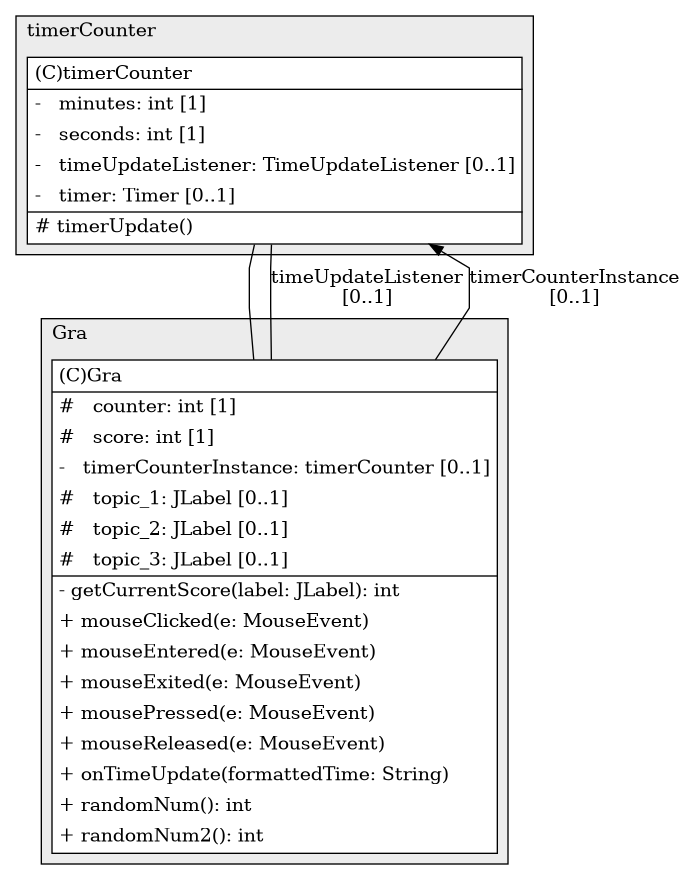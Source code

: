 @startuml

/' diagram meta data start
config=StructureConfiguration;
{
  "projectClassification": {
    "searchMode": "OpenProject", // OpenProject, AllProjects
    "includedProjects": "",
    "pathEndKeywords": "*.impl",
    "isClientPath": "",
    "isClientName": "",
    "isTestPath": "",
    "isTestName": "",
    "isMappingPath": "",
    "isMappingName": "",
    "isDataAccessPath": "",
    "isDataAccessName": "",
    "isDataStructurePath": "",
    "isDataStructureName": "",
    "isInterfaceStructuresPath": "",
    "isInterfaceStructuresName": "",
    "isEntryPointPath": "",
    "isEntryPointName": "",
    "treatFinalFieldsAsMandatory": false
  },
  "graphRestriction": {
    "classPackageExcludeFilter": "",
    "classPackageIncludeFilter": "",
    "classNameExcludeFilter": "",
    "classNameIncludeFilter": "",
    "methodNameExcludeFilter": "",
    "methodNameIncludeFilter": "",
    "removeByInheritance": "", // inheritance/annotation based filtering is done in a second step
    "removeByAnnotation": "",
    "removeByClassPackage": "", // cleanup the graph after inheritance/annotation based filtering is done
    "removeByClassName": "",
    "cutMappings": false,
    "cutEnum": true,
    "cutTests": true,
    "cutClient": true,
    "cutDataAccess": false,
    "cutInterfaceStructures": false,
    "cutDataStructures": false,
    "cutGetterAndSetter": true,
    "cutConstructors": true
  },
  "graphTraversal": {
    "forwardDepth": 6,
    "backwardDepth": 6,
    "classPackageExcludeFilter": "",
    "classPackageIncludeFilter": "",
    "classNameExcludeFilter": "",
    "classNameIncludeFilter": "",
    "methodNameExcludeFilter": "",
    "methodNameIncludeFilter": "",
    "hideMappings": false,
    "hideDataStructures": false,
    "hidePrivateMethods": true,
    "hideInterfaceCalls": true, // indirection: implementation -> interface (is hidden) -> implementation
    "onlyShowApplicationEntryPoints": false, // root node is included
    "useMethodCallsForStructureDiagram": "ForwardOnly" // ForwardOnly, BothDirections, No
  },
  "details": {
    "aggregation": "GroupByClass", // ByClass, GroupByClass, None
    "showClassGenericTypes": true,
    "showMethods": true,
    "showMethodParameterNames": true,
    "showMethodParameterTypes": true,
    "showMethodReturnType": true,
    "showPackageLevels": 2,
    "showDetailedClassStructure": true
  },
  "rootClass": "timerCounter",
  "extensionCallbackMethod": "" // qualified.class.name#methodName - signature: public static String method(String)
}
diagram meta data end '/



digraph g {
    rankdir="TB"
    splines=polyline
    

'nodes 
subgraph cluster_282648841 { 
   	label=timerCounter
	labeljust=l
	fillcolor="#ececec"
	style=filled
   
   timerCounter282648841[
	label=<<TABLE BORDER="1" CELLBORDER="0" CELLPADDING="4" CELLSPACING="0">
<TR><TD ALIGN="LEFT" >(C)timerCounter</TD></TR>
<HR/>
<TR><TD ALIGN="LEFT" >-   minutes: int [1]</TD></TR>
<TR><TD ALIGN="LEFT" >-   seconds: int [1]</TD></TR>
<TR><TD ALIGN="LEFT" >-   timeUpdateListener: TimeUpdateListener [0..1]</TD></TR>
<TR><TD ALIGN="LEFT" >-   timer: Timer [0..1]</TD></TR>
<HR/>
<TR><TD ALIGN="LEFT" ># timerUpdate()</TD></TR>
</TABLE>>
	style=filled
	margin=0
	shape=plaintext
	fillcolor="#FFFFFF"
];
} 

subgraph cluster_71862 { 
   	label=Gra
	labeljust=l
	fillcolor="#ececec"
	style=filled
   
   Gra71862[
	label=<<TABLE BORDER="1" CELLBORDER="0" CELLPADDING="4" CELLSPACING="0">
<TR><TD ALIGN="LEFT" >(C)Gra</TD></TR>
<HR/>
<TR><TD ALIGN="LEFT" >#   counter: int [1]</TD></TR>
<TR><TD ALIGN="LEFT" >#   score: int [1]</TD></TR>
<TR><TD ALIGN="LEFT" >-   timerCounterInstance: timerCounter [0..1]</TD></TR>
<TR><TD ALIGN="LEFT" >#   topic_1: JLabel [0..1]</TD></TR>
<TR><TD ALIGN="LEFT" >#   topic_2: JLabel [0..1]</TD></TR>
<TR><TD ALIGN="LEFT" >#   topic_3: JLabel [0..1]</TD></TR>
<HR/>
<TR><TD ALIGN="LEFT" >- getCurrentScore(label: JLabel): int</TD></TR>
<TR><TD ALIGN="LEFT" >+ mouseClicked(e: MouseEvent)</TD></TR>
<TR><TD ALIGN="LEFT" >+ mouseEntered(e: MouseEvent)</TD></TR>
<TR><TD ALIGN="LEFT" >+ mouseExited(e: MouseEvent)</TD></TR>
<TR><TD ALIGN="LEFT" >+ mousePressed(e: MouseEvent)</TD></TR>
<TR><TD ALIGN="LEFT" >+ mouseReleased(e: MouseEvent)</TD></TR>
<TR><TD ALIGN="LEFT" >+ onTimeUpdate(formattedTime: String)</TD></TR>
<TR><TD ALIGN="LEFT" >+ randomNum(): int</TD></TR>
<TR><TD ALIGN="LEFT" >+ randomNum2(): int</TD></TR>
</TABLE>>
	style=filled
	margin=0
	shape=plaintext
	fillcolor="#FFFFFF"
];
} 

'edges    
Gra71862 -> timerCounter282648841[label="timerCounterInstance
[0..1]"];
timerCounter282648841 -> Gra71862[arrowhead=none];
timerCounter282648841 -> Gra71862[label="timeUpdateListener
[0..1]", arrowhead=none];
    
}
@enduml